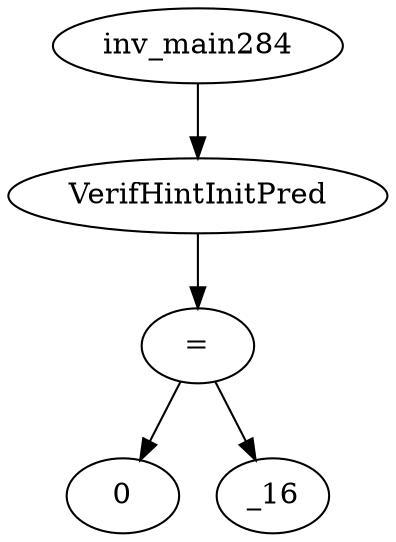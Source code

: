 digraph dag {
0 [label="inv_main284"];
1 [label="VerifHintInitPred"];
2 [label="="];
3 [label="0"];
4 [label="_16"];
0->1
1->2
2->4
2 -> 3
}
